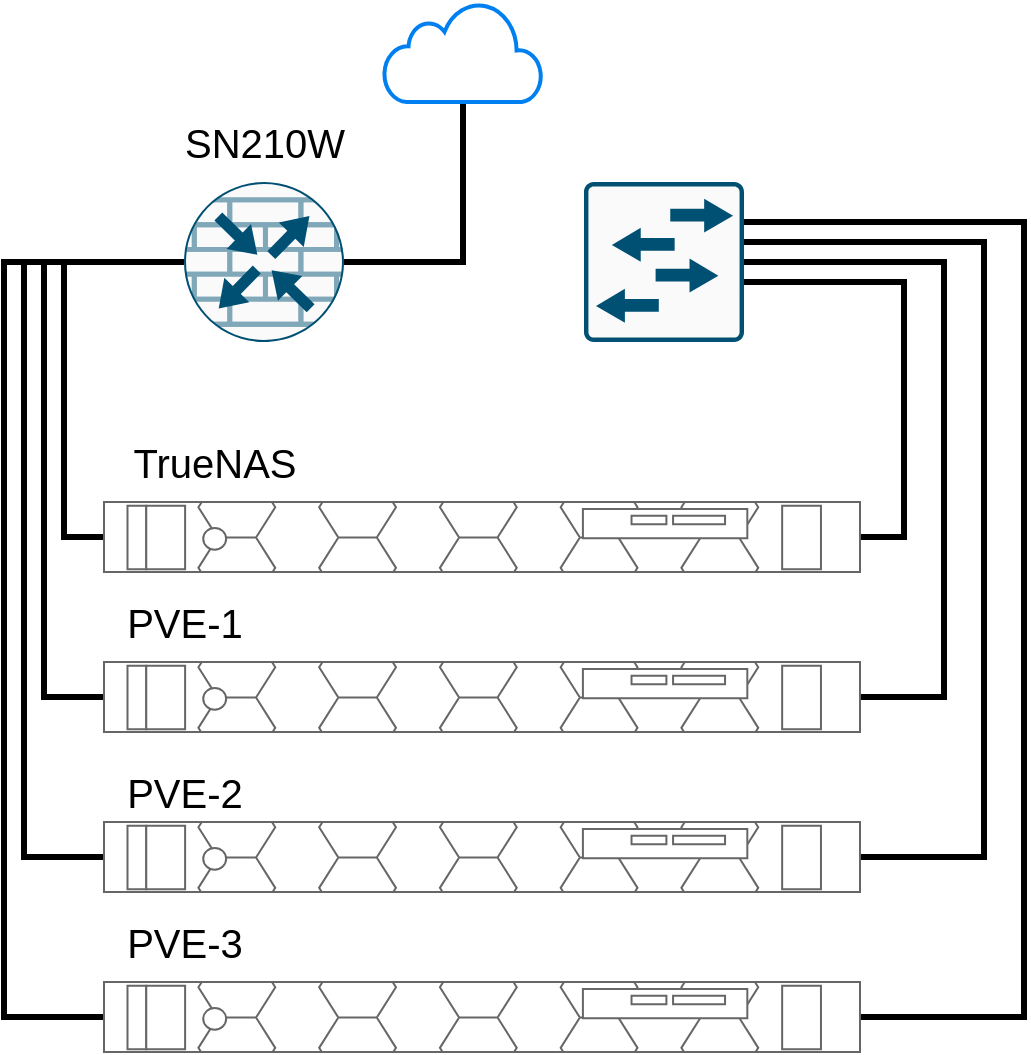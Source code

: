<mxfile version="20.7.4" type="device"><diagram id="ctjry0n7M9TliN6EOQzy" name="Page-1"><mxGraphModel dx="1434" dy="870" grid="1" gridSize="10" guides="1" tooltips="1" connect="1" arrows="1" fold="1" page="1" pageScale="1" pageWidth="827" pageHeight="1169" math="0" shadow="0"><root><mxCell id="0"/><mxCell id="1" parent="0"/><mxCell id="9VfW9nIWeEVOXS8eN6Tp-15" style="edgeStyle=orthogonalEdgeStyle;rounded=0;orthogonalLoop=1;jettySize=auto;html=1;strokeWidth=3;endArrow=none;endFill=0;" edge="1" parent="1" source="9VfW9nIWeEVOXS8eN6Tp-6" target="9VfW9nIWeEVOXS8eN6Tp-11"><mxGeometry relative="1" as="geometry"><Array as="points"><mxPoint x="780" y="698"/><mxPoint x="780" y="300"/></Array></mxGeometry></mxCell><mxCell id="9VfW9nIWeEVOXS8eN6Tp-19" style="edgeStyle=orthogonalEdgeStyle;rounded=0;orthogonalLoop=1;jettySize=auto;html=1;entryX=0;entryY=0.5;entryDx=0;entryDy=0;entryPerimeter=0;strokeWidth=3;endArrow=none;endFill=0;" edge="1" parent="1" source="9VfW9nIWeEVOXS8eN6Tp-6" target="9VfW9nIWeEVOXS8eN6Tp-10"><mxGeometry relative="1" as="geometry"><Array as="points"><mxPoint x="270" y="698"/><mxPoint x="270" y="320"/></Array></mxGeometry></mxCell><mxCell id="9VfW9nIWeEVOXS8eN6Tp-6" value="" style="strokeColor=#666666;html=1;labelPosition=right;align=left;spacingLeft=15;shadow=0;dashed=0;outlineConnect=0;shape=mxgraph.rack.dell.poweredge_r6515;" vertex="1" parent="1"><mxGeometry x="320" y="680" width="378" height="35" as="geometry"/></mxCell><mxCell id="9VfW9nIWeEVOXS8eN6Tp-13" style="edgeStyle=orthogonalEdgeStyle;rounded=0;orthogonalLoop=1;jettySize=auto;html=1;strokeWidth=3;endArrow=none;endFill=0;" edge="1" parent="1" source="9VfW9nIWeEVOXS8eN6Tp-7" target="9VfW9nIWeEVOXS8eN6Tp-11"><mxGeometry relative="1" as="geometry"><Array as="points"><mxPoint x="740" y="538"/><mxPoint x="740" y="320"/></Array></mxGeometry></mxCell><mxCell id="9VfW9nIWeEVOXS8eN6Tp-17" style="edgeStyle=orthogonalEdgeStyle;rounded=0;orthogonalLoop=1;jettySize=auto;html=1;entryX=0;entryY=0.5;entryDx=0;entryDy=0;entryPerimeter=0;strokeWidth=3;endArrow=none;endFill=0;" edge="1" parent="1" source="9VfW9nIWeEVOXS8eN6Tp-7" target="9VfW9nIWeEVOXS8eN6Tp-10"><mxGeometry relative="1" as="geometry"><Array as="points"><mxPoint x="290" y="538"/><mxPoint x="290" y="320"/></Array></mxGeometry></mxCell><mxCell id="9VfW9nIWeEVOXS8eN6Tp-7" value="" style="strokeColor=#666666;html=1;labelPosition=right;align=left;spacingLeft=15;shadow=0;dashed=0;outlineConnect=0;shape=mxgraph.rack.dell.poweredge_r6515;" vertex="1" parent="1"><mxGeometry x="320" y="520" width="378" height="35" as="geometry"/></mxCell><mxCell id="9VfW9nIWeEVOXS8eN6Tp-14" style="edgeStyle=orthogonalEdgeStyle;rounded=0;orthogonalLoop=1;jettySize=auto;html=1;strokeWidth=3;endArrow=none;endFill=0;" edge="1" parent="1" source="9VfW9nIWeEVOXS8eN6Tp-8" target="9VfW9nIWeEVOXS8eN6Tp-11"><mxGeometry relative="1" as="geometry"><Array as="points"><mxPoint x="760" y="618"/><mxPoint x="760" y="310"/></Array></mxGeometry></mxCell><mxCell id="9VfW9nIWeEVOXS8eN6Tp-18" style="edgeStyle=orthogonalEdgeStyle;rounded=0;orthogonalLoop=1;jettySize=auto;html=1;entryX=0;entryY=0.5;entryDx=0;entryDy=0;entryPerimeter=0;strokeWidth=3;endArrow=none;endFill=0;" edge="1" parent="1" source="9VfW9nIWeEVOXS8eN6Tp-8" target="9VfW9nIWeEVOXS8eN6Tp-10"><mxGeometry relative="1" as="geometry"><Array as="points"><mxPoint x="280" y="618"/><mxPoint x="280" y="320"/></Array></mxGeometry></mxCell><mxCell id="9VfW9nIWeEVOXS8eN6Tp-8" value="" style="strokeColor=#666666;html=1;labelPosition=right;align=left;spacingLeft=15;shadow=0;dashed=0;outlineConnect=0;shape=mxgraph.rack.dell.poweredge_r6515;" vertex="1" parent="1"><mxGeometry x="320" y="600" width="378" height="35" as="geometry"/></mxCell><mxCell id="9VfW9nIWeEVOXS8eN6Tp-12" style="edgeStyle=orthogonalEdgeStyle;rounded=0;orthogonalLoop=1;jettySize=auto;html=1;entryX=0.513;entryY=0.563;entryDx=0;entryDy=0;entryPerimeter=0;endArrow=none;endFill=0;strokeWidth=3;" edge="1" parent="1" source="9VfW9nIWeEVOXS8eN6Tp-9" target="9VfW9nIWeEVOXS8eN6Tp-11"><mxGeometry relative="1" as="geometry"><Array as="points"><mxPoint x="720" y="458"/><mxPoint x="720" y="330"/><mxPoint x="601" y="330"/></Array></mxGeometry></mxCell><mxCell id="9VfW9nIWeEVOXS8eN6Tp-16" style="edgeStyle=orthogonalEdgeStyle;rounded=0;orthogonalLoop=1;jettySize=auto;html=1;entryX=0;entryY=0.5;entryDx=0;entryDy=0;entryPerimeter=0;strokeWidth=3;endArrow=none;endFill=0;" edge="1" parent="1" source="9VfW9nIWeEVOXS8eN6Tp-9" target="9VfW9nIWeEVOXS8eN6Tp-10"><mxGeometry relative="1" as="geometry"><Array as="points"><mxPoint x="300" y="458"/><mxPoint x="300" y="320"/></Array></mxGeometry></mxCell><mxCell id="9VfW9nIWeEVOXS8eN6Tp-9" value="" style="strokeColor=#666666;html=1;labelPosition=right;align=left;spacingLeft=15;shadow=0;dashed=0;outlineConnect=0;shape=mxgraph.rack.dell.poweredge_r6515;" vertex="1" parent="1"><mxGeometry x="320" y="440" width="378" height="35" as="geometry"/></mxCell><mxCell id="9VfW9nIWeEVOXS8eN6Tp-21" style="edgeStyle=orthogonalEdgeStyle;rounded=0;orthogonalLoop=1;jettySize=auto;html=1;strokeWidth=3;endArrow=none;endFill=0;" edge="1" parent="1" source="9VfW9nIWeEVOXS8eN6Tp-10" target="9VfW9nIWeEVOXS8eN6Tp-20"><mxGeometry relative="1" as="geometry"/></mxCell><mxCell id="9VfW9nIWeEVOXS8eN6Tp-10" value="" style="sketch=0;points=[[0.5,0,0],[1,0.5,0],[0.5,1,0],[0,0.5,0],[0.145,0.145,0],[0.856,0.145,0],[0.855,0.856,0],[0.145,0.855,0]];verticalLabelPosition=bottom;html=1;verticalAlign=top;aspect=fixed;align=center;pointerEvents=1;shape=mxgraph.cisco19.rect;prIcon=router_with_firewall;fillColor=#FAFAFA;strokeColor=#005073;" vertex="1" parent="1"><mxGeometry x="360" y="280" width="80" height="80" as="geometry"/></mxCell><mxCell id="9VfW9nIWeEVOXS8eN6Tp-11" value="" style="sketch=0;points=[[0.015,0.015,0],[0.985,0.015,0],[0.985,0.985,0],[0.015,0.985,0],[0.25,0,0],[0.5,0,0],[0.75,0,0],[1,0.25,0],[1,0.5,0],[1,0.75,0],[0.75,1,0],[0.5,1,0],[0.25,1,0],[0,0.75,0],[0,0.5,0],[0,0.25,0]];verticalLabelPosition=bottom;html=1;verticalAlign=top;aspect=fixed;align=center;pointerEvents=1;shape=mxgraph.cisco19.rect;prIcon=l2_switch;fillColor=#FAFAFA;strokeColor=#005073;" vertex="1" parent="1"><mxGeometry x="560" y="280" width="80" height="80" as="geometry"/></mxCell><mxCell id="9VfW9nIWeEVOXS8eN6Tp-20" value="" style="html=1;verticalLabelPosition=bottom;align=center;labelBackgroundColor=#ffffff;verticalAlign=top;strokeWidth=2;strokeColor=#0080F0;shadow=0;dashed=0;shape=mxgraph.ios7.icons.cloud;" vertex="1" parent="1"><mxGeometry x="460" y="190" width="79" height="50" as="geometry"/></mxCell><mxCell id="9VfW9nIWeEVOXS8eN6Tp-22" value="TrueNAS" style="text;html=1;align=center;verticalAlign=middle;resizable=0;points=[];autosize=1;strokeColor=none;fillColor=none;fontSize=20;" vertex="1" parent="1"><mxGeometry x="320" y="400" width="110" height="40" as="geometry"/></mxCell><mxCell id="9VfW9nIWeEVOXS8eN6Tp-23" value="PVE-1" style="text;html=1;align=center;verticalAlign=middle;resizable=0;points=[];autosize=1;strokeColor=none;fillColor=none;fontSize=20;" vertex="1" parent="1"><mxGeometry x="320" y="480" width="80" height="40" as="geometry"/></mxCell><mxCell id="9VfW9nIWeEVOXS8eN6Tp-24" value="PVE-2" style="text;html=1;align=center;verticalAlign=middle;resizable=0;points=[];autosize=1;strokeColor=none;fillColor=none;fontSize=20;" vertex="1" parent="1"><mxGeometry x="320" y="565" width="80" height="40" as="geometry"/></mxCell><mxCell id="9VfW9nIWeEVOXS8eN6Tp-25" value="PVE-3" style="text;html=1;align=center;verticalAlign=middle;resizable=0;points=[];autosize=1;strokeColor=none;fillColor=none;fontSize=20;" vertex="1" parent="1"><mxGeometry x="320" y="640" width="80" height="40" as="geometry"/></mxCell><mxCell id="9VfW9nIWeEVOXS8eN6Tp-26" value="SN210W" style="text;html=1;align=center;verticalAlign=middle;resizable=0;points=[];autosize=1;strokeColor=none;fillColor=none;fontSize=20;" vertex="1" parent="1"><mxGeometry x="350" y="240" width="100" height="40" as="geometry"/></mxCell></root></mxGraphModel></diagram></mxfile>
